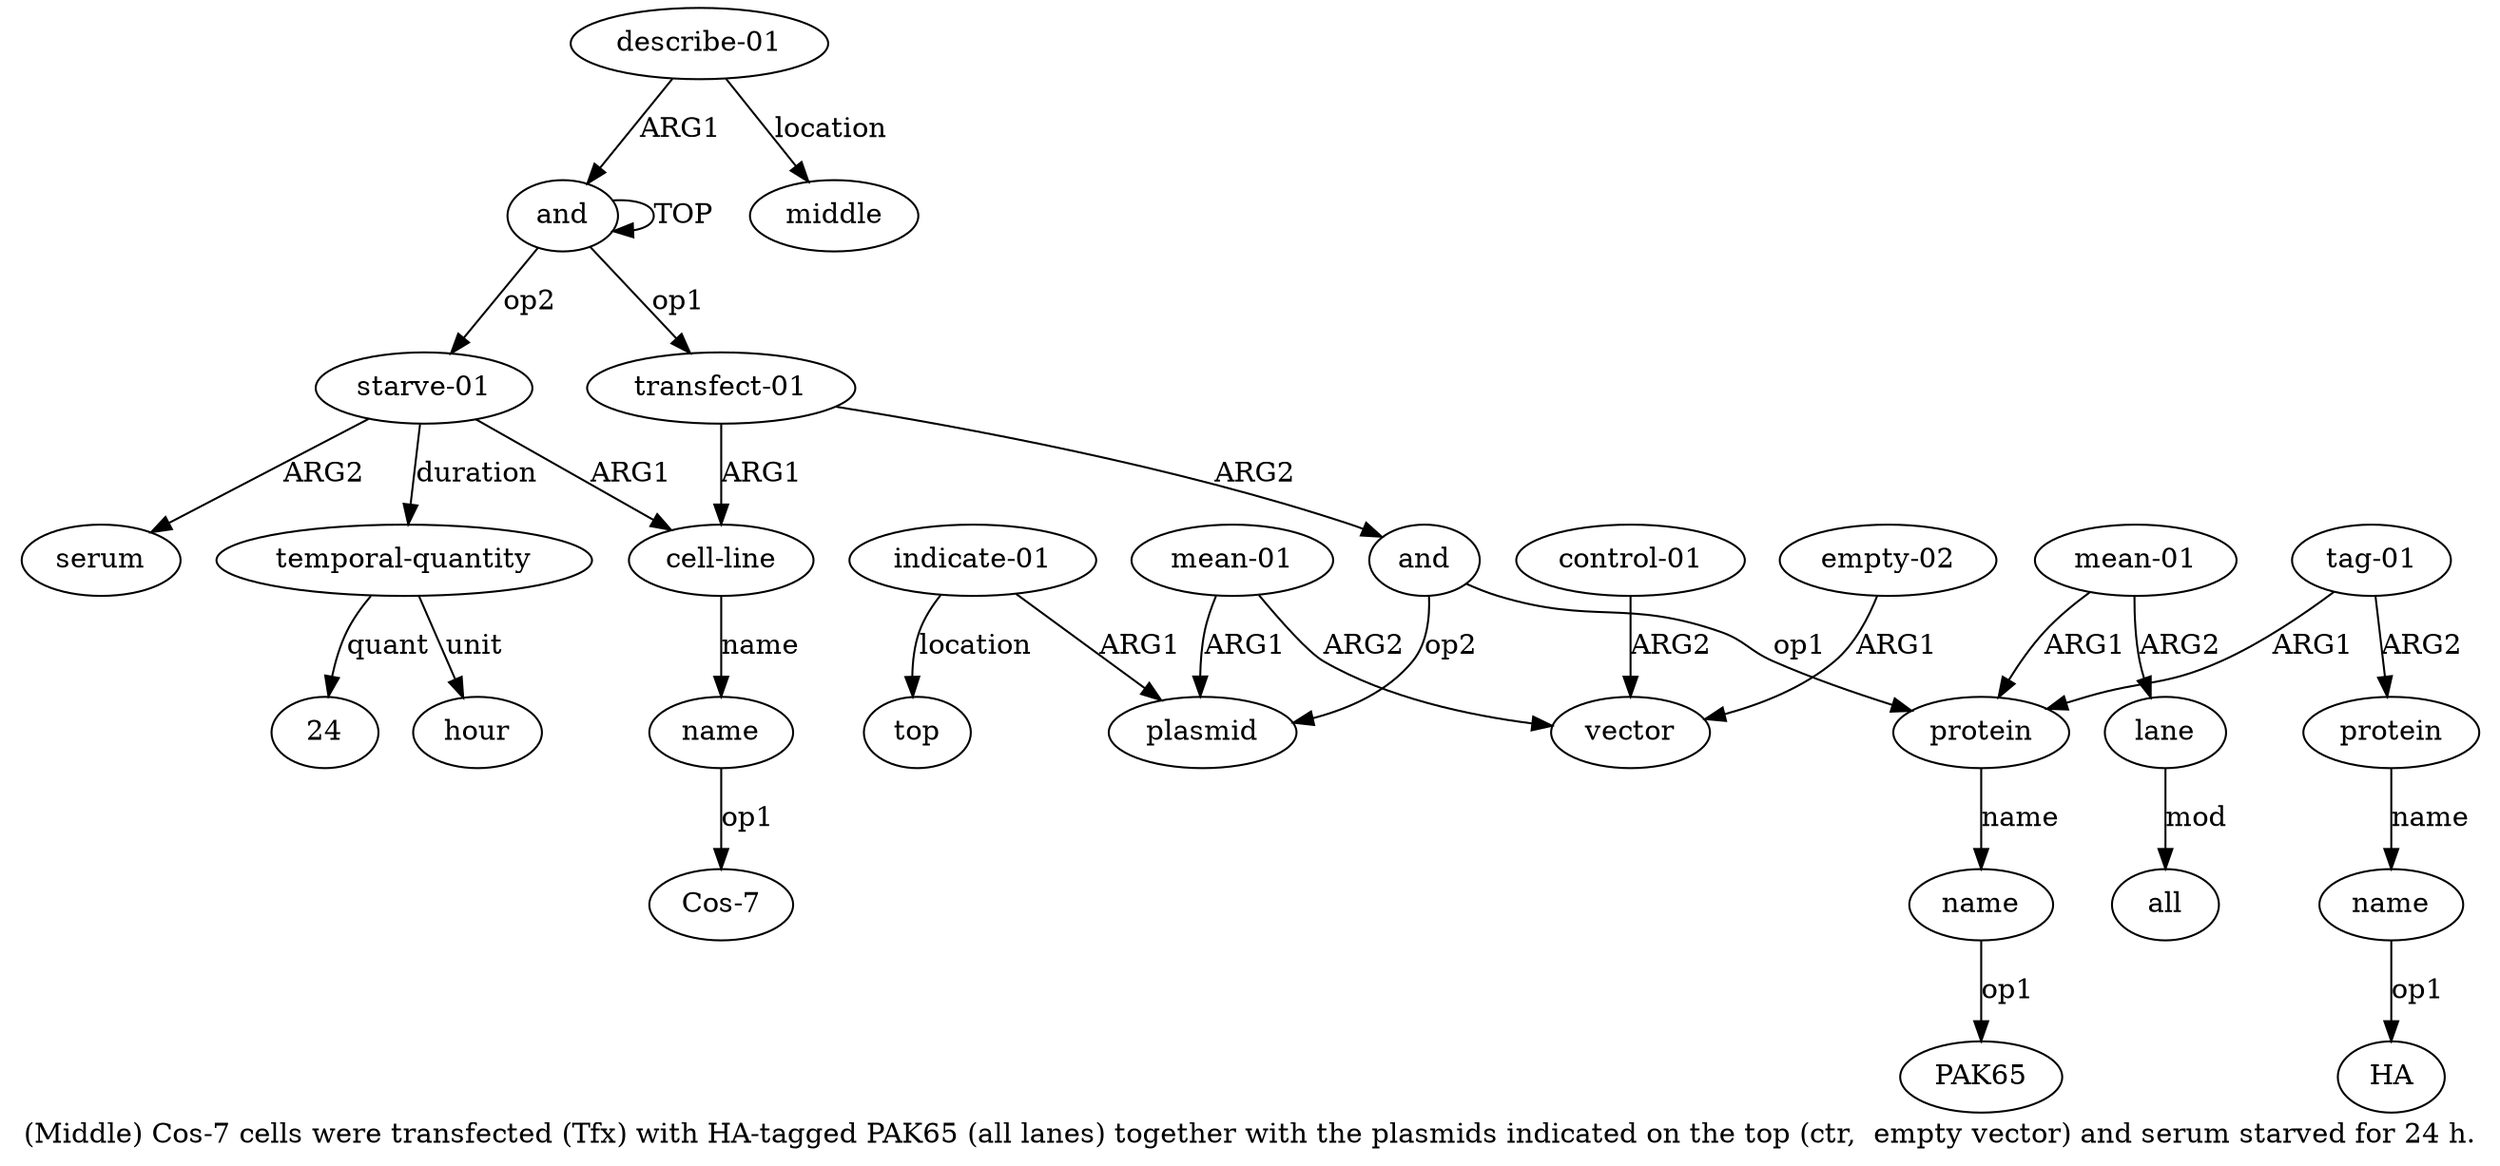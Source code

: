 digraph  {
	graph [label="(Middle) Cos-7 cells were transfected (Tfx) with HA-tagged PAK65 (all lanes) together with the plasmids indicated on the top (ctr,  \
empty vector) and serum starved for 24 h."];
	node [label="\N"];
	a20	 [color=black,
		gold_ind=20,
		gold_label="starve-01",
		label="starve-01",
		test_ind=20,
		test_label="starve-01"];
	a21	 [color=black,
		gold_ind=21,
		gold_label=serum,
		label=serum,
		test_ind=21,
		test_label=serum];
	a20 -> a21 [key=0,
	color=black,
	gold_label=ARG2,
	label=ARG2,
	test_label=ARG2];
a22 [color=black,
	gold_ind=22,
	gold_label="temporal-quantity",
	label="temporal-quantity",
	test_ind=22,
	test_label="temporal-quantity"];
a20 -> a22 [key=0,
color=black,
gold_label=duration,
label=duration,
test_label=duration];
a2 [color=black,
gold_ind=2,
gold_label="cell-line",
label="cell-line",
test_ind=2,
test_label="cell-line"];
a20 -> a2 [key=0,
color=black,
gold_label=ARG1,
label=ARG1,
test_label=ARG1];
a23 [color=black,
gold_ind=23,
gold_label=hour,
label=hour,
test_ind=23,
test_label=hour];
a22 -> a23 [key=0,
color=black,
gold_label=unit,
label=unit,
test_label=unit];
"a22 24" [color=black,
gold_ind=-1,
gold_label=24,
label=24,
test_ind=-1,
test_label=24];
a22 -> "a22 24" [key=0,
color=black,
gold_label=quant,
label=quant,
test_label=quant];
a24 [color=black,
gold_ind=24,
gold_label="describe-01",
label="describe-01",
test_ind=24,
test_label="describe-01"];
a25 [color=black,
gold_ind=25,
gold_label=middle,
label=middle,
test_ind=25,
test_label=middle];
a24 -> a25 [key=0,
color=black,
gold_label=location,
label=location,
test_label=location];
a0 [color=black,
gold_ind=0,
gold_label=and,
label=and,
test_ind=0,
test_label=and];
a24 -> a0 [key=0,
color=black,
gold_label=ARG1,
label=ARG1,
test_label=ARG1];
"a9 HA" [color=black,
gold_ind=-1,
gold_label=HA,
label=HA,
test_ind=-1,
test_label=HA];
"a6 PAK65" [color=black,
gold_ind=-1,
gold_label=PAK65,
label=PAK65,
test_ind=-1,
test_label=PAK65];
a15 [color=black,
gold_ind=15,
gold_label=top,
label=top,
test_ind=15,
test_label=top];
a14 [color=black,
gold_ind=14,
gold_label="indicate-01",
label="indicate-01",
test_ind=14,
test_label="indicate-01"];
a14 -> a15 [key=0,
color=black,
gold_label=location,
label=location,
test_label=location];
a13 [color=black,
gold_ind=13,
gold_label=plasmid,
label=plasmid,
test_ind=13,
test_label=plasmid];
a14 -> a13 [key=0,
color=black,
gold_label=ARG1,
label=ARG1,
test_label=ARG1];
a17 [color=black,
gold_ind=17,
gold_label=vector,
label=vector,
test_ind=17,
test_label=vector];
a16 [color=black,
gold_ind=16,
gold_label="mean-01",
label="mean-01",
test_ind=16,
test_label="mean-01"];
a16 -> a17 [key=0,
color=black,
gold_label=ARG2,
label=ARG2,
test_label=ARG2];
a16 -> a13 [key=0,
color=black,
gold_label=ARG1,
label=ARG1,
test_label=ARG1];
a11 [color=black,
gold_ind=11,
gold_label=lane,
label=lane,
test_ind=11,
test_label=lane];
a12 [color=black,
gold_ind=12,
gold_label=all,
label=all,
test_ind=12,
test_label=all];
a11 -> a12 [key=0,
color=black,
gold_label=mod,
label=mod,
test_label=mod];
a10 [color=black,
gold_ind=10,
gold_label="mean-01",
label="mean-01",
test_ind=10,
test_label="mean-01"];
a10 -> a11 [key=0,
color=black,
gold_label=ARG2,
label=ARG2,
test_label=ARG2];
a5 [color=black,
gold_ind=5,
gold_label=protein,
label=protein,
test_ind=5,
test_label=protein];
a10 -> a5 [key=0,
color=black,
gold_label=ARG1,
label=ARG1,
test_label=ARG1];
a19 [color=black,
gold_ind=19,
gold_label="empty-02",
label="empty-02",
test_ind=19,
test_label="empty-02"];
a19 -> a17 [key=0,
color=black,
gold_label=ARG1,
label=ARG1,
test_label=ARG1];
a18 [color=black,
gold_ind=18,
gold_label="control-01",
label="control-01",
test_ind=18,
test_label="control-01"];
a18 -> a17 [key=0,
color=black,
gold_label=ARG2,
label=ARG2,
test_label=ARG2];
a1 [color=black,
gold_ind=1,
gold_label="transfect-01",
label="transfect-01",
test_ind=1,
test_label="transfect-01"];
a1 -> a2 [key=0,
color=black,
gold_label=ARG1,
label=ARG1,
test_label=ARG1];
a4 [color=black,
gold_ind=4,
gold_label=and,
label=and,
test_ind=4,
test_label=and];
a1 -> a4 [key=0,
color=black,
gold_label=ARG2,
label=ARG2,
test_label=ARG2];
a0 -> a20 [key=0,
color=black,
gold_label=op2,
label=op2,
test_label=op2];
a0 -> a1 [key=0,
color=black,
gold_label=op1,
label=op1,
test_label=op1];
a0 -> a0 [key=0,
color=black,
gold_label=TOP,
label=TOP,
test_label=TOP];
a3 [color=black,
gold_ind=3,
gold_label=name,
label=name,
test_ind=3,
test_label=name];
"a3 Cos-7" [color=black,
gold_ind=-1,
gold_label="Cos-7",
label="Cos-7",
test_ind=-1,
test_label="Cos-7"];
a3 -> "a3 Cos-7" [key=0,
color=black,
gold_label=op1,
label=op1,
test_label=op1];
a2 -> a3 [key=0,
color=black,
gold_label=name,
label=name,
test_label=name];
a6 [color=black,
gold_ind=6,
gold_label=name,
label=name,
test_ind=6,
test_label=name];
a5 -> a6 [key=0,
color=black,
gold_label=name,
label=name,
test_label=name];
a4 -> a13 [key=0,
color=black,
gold_label=op2,
label=op2,
test_label=op2];
a4 -> a5 [key=0,
color=black,
gold_label=op1,
label=op1,
test_label=op1];
a7 [color=black,
gold_ind=7,
gold_label="tag-01",
label="tag-01",
test_ind=7,
test_label="tag-01"];
a7 -> a5 [key=0,
color=black,
gold_label=ARG1,
label=ARG1,
test_label=ARG1];
a8 [color=black,
gold_ind=8,
gold_label=protein,
label=protein,
test_ind=8,
test_label=protein];
a7 -> a8 [key=0,
color=black,
gold_label=ARG2,
label=ARG2,
test_label=ARG2];
a6 -> "a6 PAK65" [key=0,
color=black,
gold_label=op1,
label=op1,
test_label=op1];
a9 [color=black,
gold_ind=9,
gold_label=name,
label=name,
test_ind=9,
test_label=name];
a9 -> "a9 HA" [key=0,
color=black,
gold_label=op1,
label=op1,
test_label=op1];
a8 -> a9 [key=0,
color=black,
gold_label=name,
label=name,
test_label=name];
}

